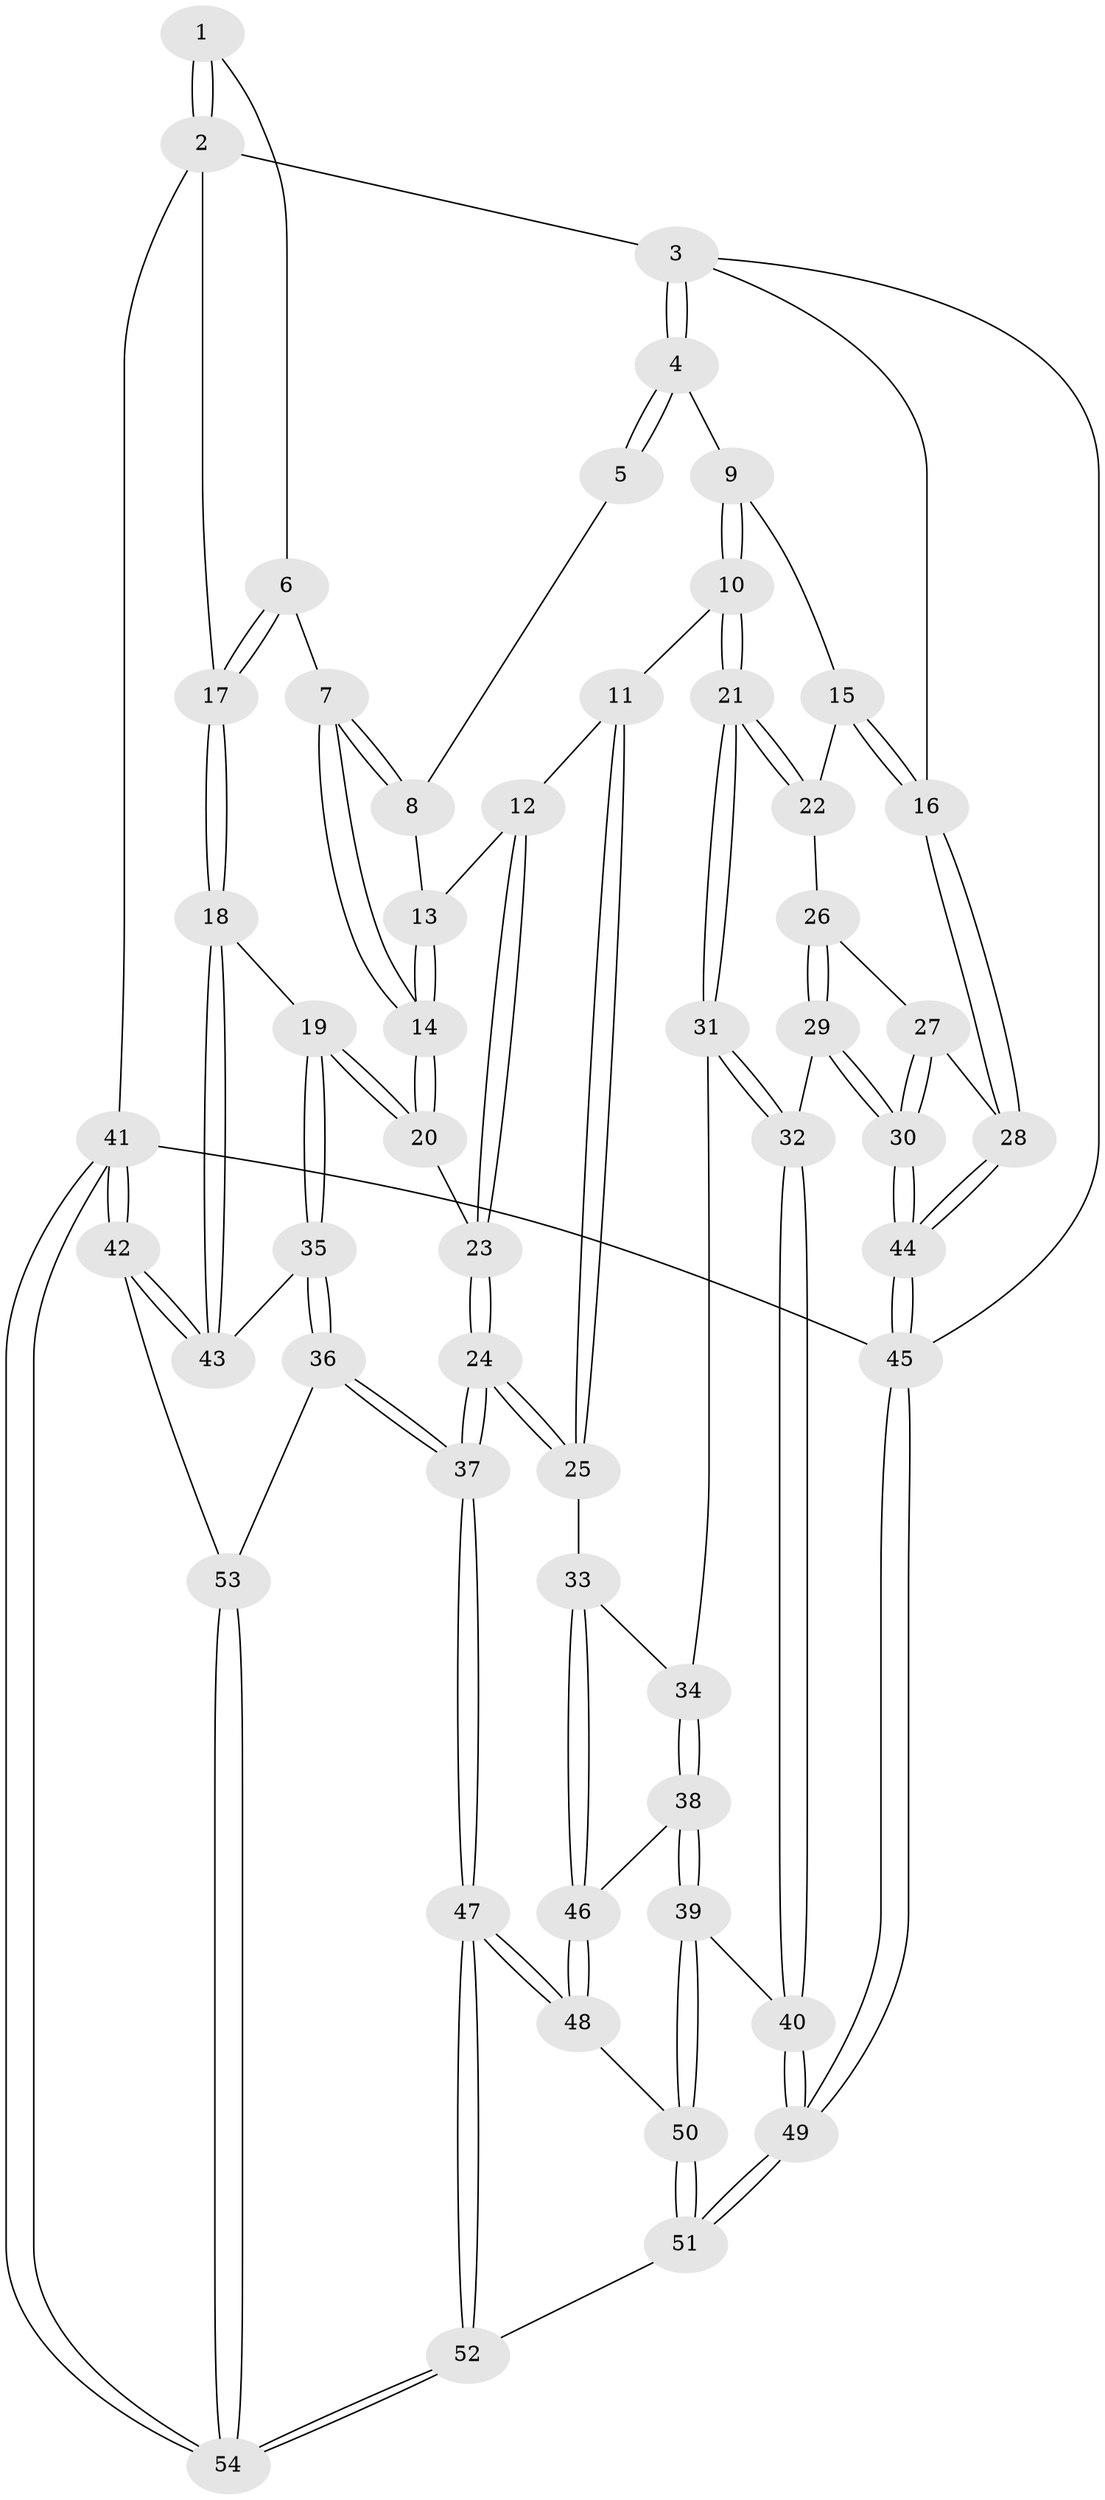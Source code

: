 // Generated by graph-tools (version 1.1) at 2025/38/03/09/25 02:38:31]
// undirected, 54 vertices, 132 edges
graph export_dot {
graph [start="1"]
  node [color=gray90,style=filled];
  1 [pos="+0.8251504584162579+0"];
  2 [pos="+1+0"];
  3 [pos="+0+0"];
  4 [pos="+0.05778829502854614+0"];
  5 [pos="+0.667045567924727+0"];
  6 [pos="+0.8190086965783221+0.3295810077401477"];
  7 [pos="+0.8127723032604348+0.3314394075665588"];
  8 [pos="+0.6286138341632196+0.12371475598460596"];
  9 [pos="+0.17487273470090883+0.13522042238468243"];
  10 [pos="+0.3381869316031184+0.33272042136947816"];
  11 [pos="+0.41697920370286934+0.3340831616298188"];
  12 [pos="+0.44324231120231483+0.32528802782863103"];
  13 [pos="+0.5761021111331497+0.20654510055748093"];
  14 [pos="+0.7395024563710972+0.431032079715324"];
  15 [pos="+0.04869862736838932+0.39354762509572666"];
  16 [pos="+0+0.3769607928491999"];
  17 [pos="+1+0.2786628123685188"];
  18 [pos="+1+0.4394181992095366"];
  19 [pos="+0.783772673511437+0.5262151761771127"];
  20 [pos="+0.7310183446479042+0.46343961775192566"];
  21 [pos="+0.2798737452628396+0.44251044476855933"];
  22 [pos="+0.09254773720090352+0.4620027251278106"];
  23 [pos="+0.6580627093888197+0.47510957901203754"];
  24 [pos="+0.5755266048153159+0.5809565645699807"];
  25 [pos="+0.5030656563616437+0.5712594008849408"];
  26 [pos="+0.0895402226559699+0.46711664837115413"];
  27 [pos="+0.027179159514570193+0.48979573877717936"];
  28 [pos="+0+0.5604488124937872"];
  29 [pos="+0.07998517235035149+0.6422123589085413"];
  30 [pos="+0.03692908455385141+0.6742489568082616"];
  31 [pos="+0.27969875891605683+0.4655205717470778"];
  32 [pos="+0.15440154469894585+0.6282976647273765"];
  33 [pos="+0.47943995143014895+0.5914598589445073"];
  34 [pos="+0.3014085091425203+0.511004421856765"];
  35 [pos="+0.7884025860747862+0.7069111567349101"];
  36 [pos="+0.7771611082002728+0.7376620548848107"];
  37 [pos="+0.6731532506948833+0.7782442985363264"];
  38 [pos="+0.3399714712911343+0.6674955990063415"];
  39 [pos="+0.3123651963223679+0.7156135139578517"];
  40 [pos="+0.28796192748091287+0.7250662355192415"];
  41 [pos="+1+1"];
  42 [pos="+1+0.8305365539707794"];
  43 [pos="+1+0.5205127773958974"];
  44 [pos="+0+0.8711042064102568"];
  45 [pos="+0+1"];
  46 [pos="+0.44586696500072315+0.6449186931291387"];
  47 [pos="+0.6488627044228271+0.8040036071171401"];
  48 [pos="+0.5067715618375113+0.7381600095334387"];
  49 [pos="+0+1"];
  50 [pos="+0.38654977470193647+0.7827967642489935"];
  51 [pos="+0.45113013557360176+1"];
  52 [pos="+0.5587920159532317+1"];
  53 [pos="+0.7840905137567239+0.7423890886494267"];
  54 [pos="+1+1"];
  1 -- 2;
  1 -- 2;
  1 -- 6;
  2 -- 3;
  2 -- 17;
  2 -- 41;
  3 -- 4;
  3 -- 4;
  3 -- 16;
  3 -- 45;
  4 -- 5;
  4 -- 5;
  4 -- 9;
  5 -- 8;
  6 -- 7;
  6 -- 17;
  6 -- 17;
  7 -- 8;
  7 -- 8;
  7 -- 14;
  7 -- 14;
  8 -- 13;
  9 -- 10;
  9 -- 10;
  9 -- 15;
  10 -- 11;
  10 -- 21;
  10 -- 21;
  11 -- 12;
  11 -- 25;
  11 -- 25;
  12 -- 13;
  12 -- 23;
  12 -- 23;
  13 -- 14;
  13 -- 14;
  14 -- 20;
  14 -- 20;
  15 -- 16;
  15 -- 16;
  15 -- 22;
  16 -- 28;
  16 -- 28;
  17 -- 18;
  17 -- 18;
  18 -- 19;
  18 -- 43;
  18 -- 43;
  19 -- 20;
  19 -- 20;
  19 -- 35;
  19 -- 35;
  20 -- 23;
  21 -- 22;
  21 -- 22;
  21 -- 31;
  21 -- 31;
  22 -- 26;
  23 -- 24;
  23 -- 24;
  24 -- 25;
  24 -- 25;
  24 -- 37;
  24 -- 37;
  25 -- 33;
  26 -- 27;
  26 -- 29;
  26 -- 29;
  27 -- 28;
  27 -- 30;
  27 -- 30;
  28 -- 44;
  28 -- 44;
  29 -- 30;
  29 -- 30;
  29 -- 32;
  30 -- 44;
  30 -- 44;
  31 -- 32;
  31 -- 32;
  31 -- 34;
  32 -- 40;
  32 -- 40;
  33 -- 34;
  33 -- 46;
  33 -- 46;
  34 -- 38;
  34 -- 38;
  35 -- 36;
  35 -- 36;
  35 -- 43;
  36 -- 37;
  36 -- 37;
  36 -- 53;
  37 -- 47;
  37 -- 47;
  38 -- 39;
  38 -- 39;
  38 -- 46;
  39 -- 40;
  39 -- 50;
  39 -- 50;
  40 -- 49;
  40 -- 49;
  41 -- 42;
  41 -- 42;
  41 -- 54;
  41 -- 54;
  41 -- 45;
  42 -- 43;
  42 -- 43;
  42 -- 53;
  44 -- 45;
  44 -- 45;
  45 -- 49;
  45 -- 49;
  46 -- 48;
  46 -- 48;
  47 -- 48;
  47 -- 48;
  47 -- 52;
  47 -- 52;
  48 -- 50;
  49 -- 51;
  49 -- 51;
  50 -- 51;
  50 -- 51;
  51 -- 52;
  52 -- 54;
  52 -- 54;
  53 -- 54;
  53 -- 54;
}
